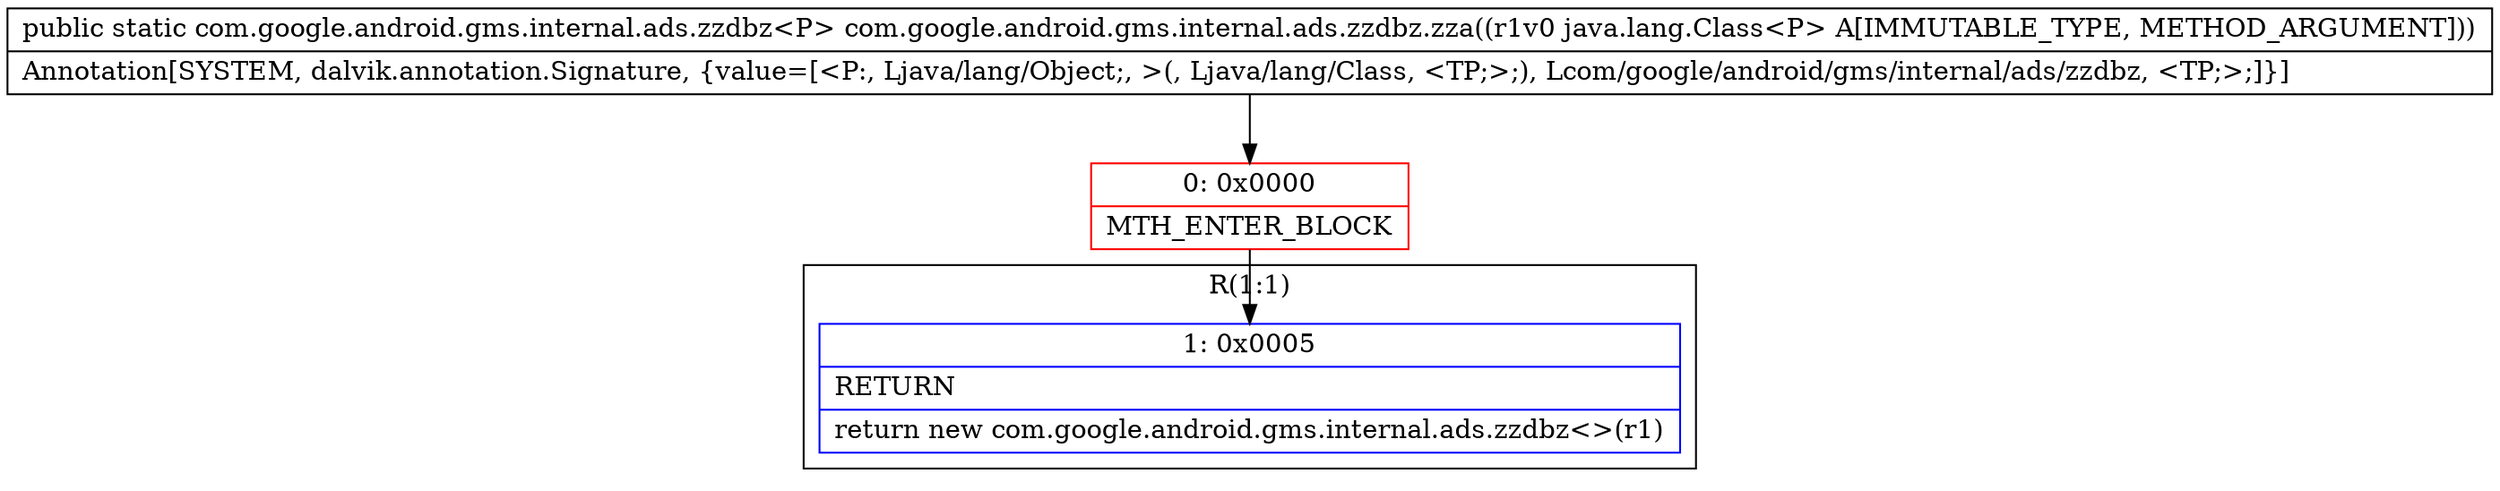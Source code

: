 digraph "CFG forcom.google.android.gms.internal.ads.zzdbz.zza(Ljava\/lang\/Class;)Lcom\/google\/android\/gms\/internal\/ads\/zzdbz;" {
subgraph cluster_Region_813324923 {
label = "R(1:1)";
node [shape=record,color=blue];
Node_1 [shape=record,label="{1\:\ 0x0005|RETURN\l|return new com.google.android.gms.internal.ads.zzdbz\<\>(r1)\l}"];
}
Node_0 [shape=record,color=red,label="{0\:\ 0x0000|MTH_ENTER_BLOCK\l}"];
MethodNode[shape=record,label="{public static com.google.android.gms.internal.ads.zzdbz\<P\> com.google.android.gms.internal.ads.zzdbz.zza((r1v0 java.lang.Class\<P\> A[IMMUTABLE_TYPE, METHOD_ARGUMENT]))  | Annotation[SYSTEM, dalvik.annotation.Signature, \{value=[\<P:, Ljava\/lang\/Object;, \>(, Ljava\/lang\/Class, \<TP;\>;), Lcom\/google\/android\/gms\/internal\/ads\/zzdbz, \<TP;\>;]\}]\l}"];
MethodNode -> Node_0;
Node_0 -> Node_1;
}


